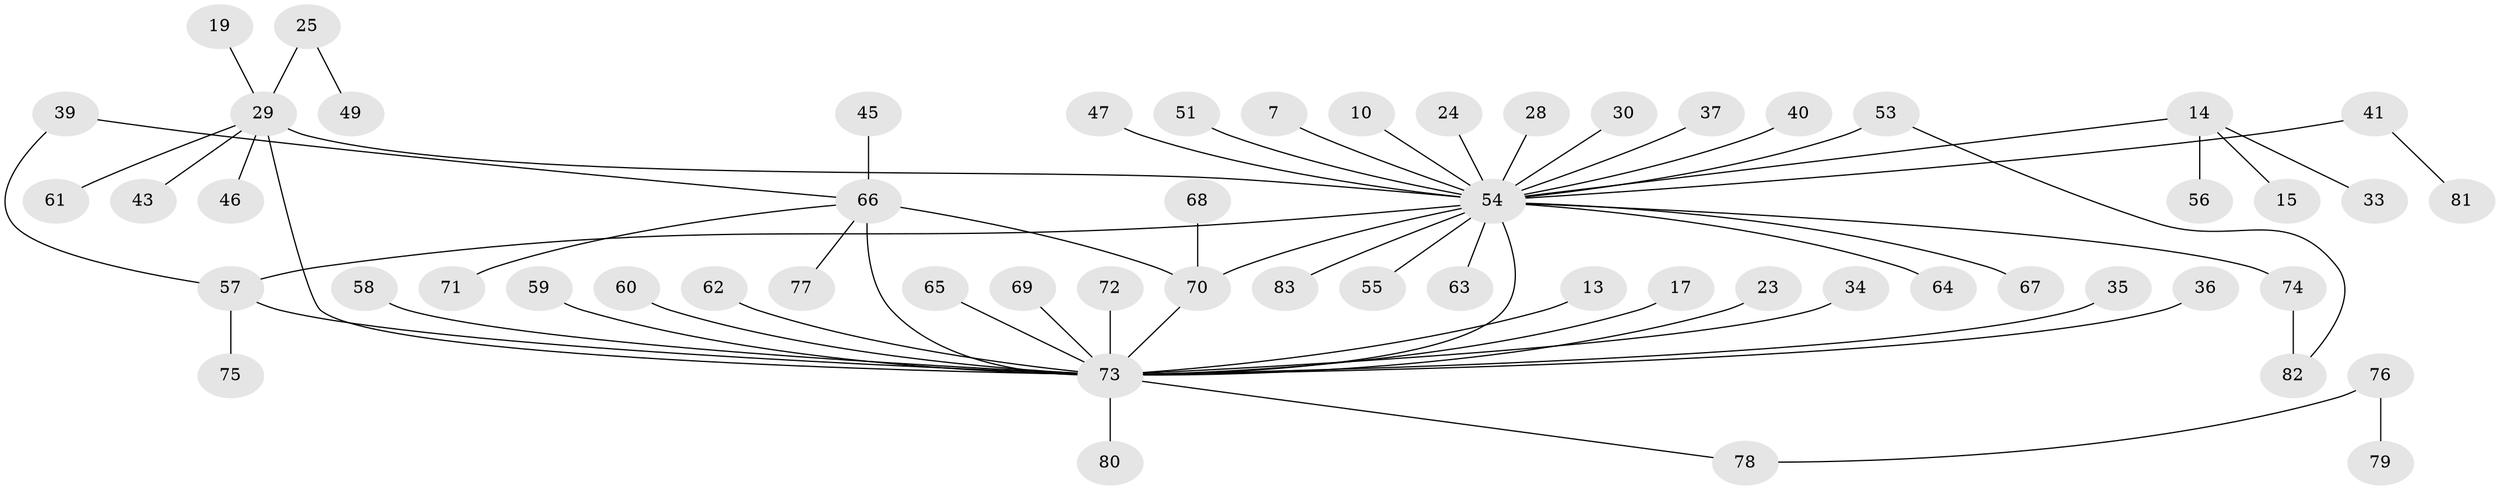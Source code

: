 // original degree distribution, {3: 0.0963855421686747, 16: 0.012048192771084338, 11: 0.012048192771084338, 2: 0.18072289156626506, 6: 0.012048192771084338, 29: 0.012048192771084338, 1: 0.5542168674698795, 9: 0.012048192771084338, 10: 0.012048192771084338, 5: 0.024096385542168676, 7: 0.012048192771084338, 4: 0.060240963855421686}
// Generated by graph-tools (version 1.1) at 2025/50/03/04/25 21:50:29]
// undirected, 58 vertices, 63 edges
graph export_dot {
graph [start="1"]
  node [color=gray90,style=filled];
  7;
  10;
  13;
  14;
  15;
  17;
  19;
  23;
  24;
  25;
  28 [super="+26"];
  29 [super="+18"];
  30;
  33;
  34;
  35;
  36;
  37;
  39 [super="+12"];
  40;
  41;
  43 [super="+21"];
  45;
  46;
  47;
  49;
  51;
  53 [super="+22"];
  54 [super="+42+11+3"];
  55;
  56;
  57 [super="+1"];
  58;
  59 [super="+27"];
  60;
  61;
  62;
  63;
  64;
  65;
  66 [super="+9+44+20"];
  67;
  68;
  69;
  70 [super="+16+5+8"];
  71;
  72;
  73 [super="+38+50+6"];
  74;
  75;
  76;
  77;
  78 [super="+32+52"];
  79;
  80;
  81;
  82;
  83 [super="+4+48"];
  7 -- 54;
  10 -- 54;
  13 -- 73;
  14 -- 15;
  14 -- 33;
  14 -- 56;
  14 -- 54 [weight=2];
  17 -- 73;
  19 -- 29;
  23 -- 73;
  24 -- 54;
  25 -- 29 [weight=2];
  25 -- 49;
  28 -- 54;
  29 -- 61;
  29 -- 46;
  29 -- 54;
  29 -- 43;
  29 -- 73 [weight=2];
  30 -- 54;
  34 -- 73;
  35 -- 73;
  36 -- 73;
  37 -- 54;
  39 -- 57;
  39 -- 66;
  40 -- 54;
  41 -- 81;
  41 -- 54;
  45 -- 66;
  47 -- 54;
  51 -- 54;
  53 -- 82;
  53 -- 54 [weight=2];
  54 -- 55;
  54 -- 74;
  54 -- 67;
  54 -- 70 [weight=5];
  54 -- 64;
  54 -- 57 [weight=2];
  54 -- 63;
  54 -- 83 [weight=2];
  54 -- 73 [weight=5];
  57 -- 75;
  57 -- 73;
  58 -- 73;
  59 -- 73;
  60 -- 73;
  62 -- 73;
  65 -- 73;
  66 -- 71;
  66 -- 77;
  66 -- 70 [weight=2];
  66 -- 73 [weight=4];
  68 -- 70;
  69 -- 73;
  70 -- 73;
  72 -- 73;
  73 -- 78;
  73 -- 80;
  74 -- 82;
  76 -- 79;
  76 -- 78;
}
